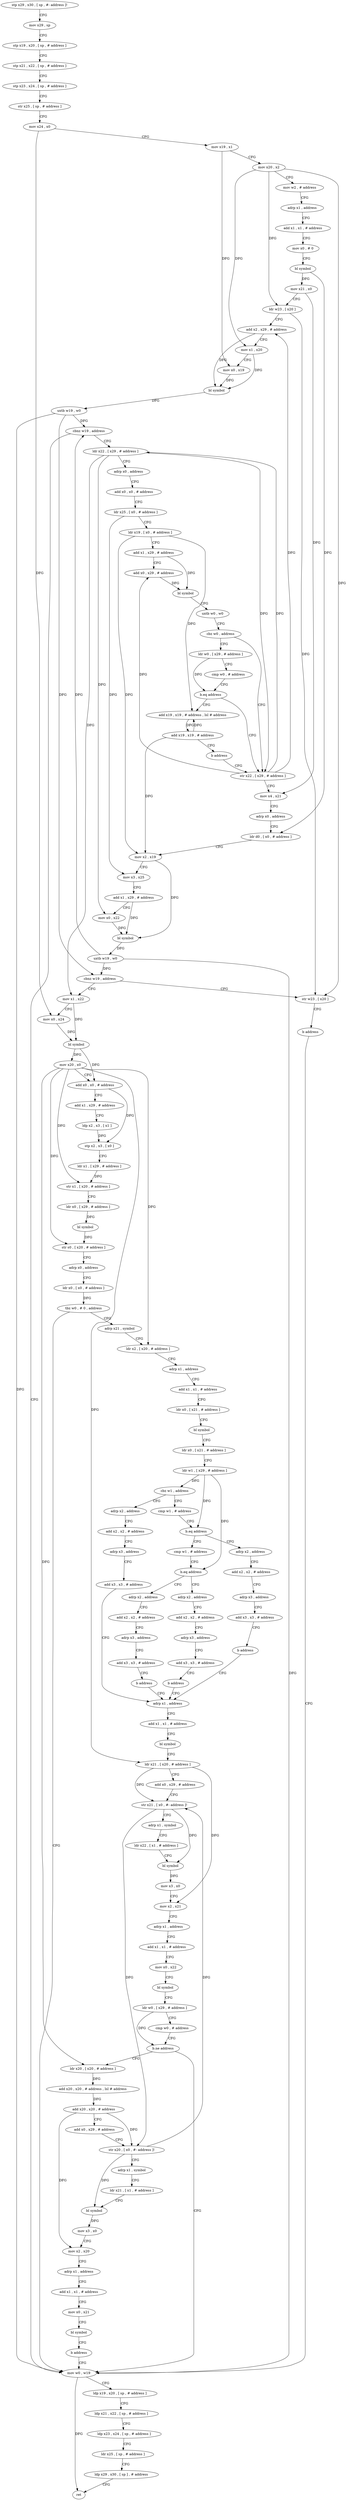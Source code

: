 digraph "func" {
"4255084" [label = "stp x29 , x30 , [ sp , #- address ]!" ]
"4255088" [label = "mov x29 , sp" ]
"4255092" [label = "stp x19 , x20 , [ sp , # address ]" ]
"4255096" [label = "stp x21 , x22 , [ sp , # address ]" ]
"4255100" [label = "stp x23 , x24 , [ sp , # address ]" ]
"4255104" [label = "str x25 , [ sp , # address ]" ]
"4255108" [label = "mov x24 , x0" ]
"4255112" [label = "mov x19 , x1" ]
"4255116" [label = "mov x20 , x2" ]
"4255120" [label = "mov w2 , # address" ]
"4255124" [label = "adrp x1 , address" ]
"4255128" [label = "add x1 , x1 , # address" ]
"4255132" [label = "mov x0 , # 0" ]
"4255136" [label = "bl symbol" ]
"4255140" [label = "mov x21 , x0" ]
"4255144" [label = "ldr w23 , [ x20 ]" ]
"4255148" [label = "add x2 , x29 , # address" ]
"4255152" [label = "mov x1 , x20" ]
"4255156" [label = "mov x0 , x19" ]
"4255160" [label = "bl symbol" ]
"4255164" [label = "uxtb w19 , w0" ]
"4255168" [label = "cbnz w19 , address" ]
"4255200" [label = "ldr x22 , [ x29 , # address ]" ]
"4255172" [label = "mov w0 , w19" ]
"4255204" [label = "adrp x0 , address" ]
"4255208" [label = "add x0 , x0 , # address" ]
"4255212" [label = "ldr x25 , [ x0 , # address ]" ]
"4255216" [label = "ldr x19 , [ x0 , # address ]" ]
"4255220" [label = "add x1 , x29 , # address" ]
"4255224" [label = "add x0 , x29 , # address" ]
"4255228" [label = "bl symbol" ]
"4255232" [label = "uxtb w0 , w0" ]
"4255236" [label = "cbz w0 , address" ]
"4255252" [label = "str x22 , [ x29 , # address ]" ]
"4255240" [label = "ldr w0 , [ x29 , # address ]" ]
"4255176" [label = "ldp x19 , x20 , [ sp , # address ]" ]
"4255180" [label = "ldp x21 , x22 , [ sp , # address ]" ]
"4255184" [label = "ldp x23 , x24 , [ sp , # address ]" ]
"4255188" [label = "ldr x25 , [ sp , # address ]" ]
"4255192" [label = "ldp x29 , x30 , [ sp ] , # address" ]
"4255196" [label = "ret" ]
"4255256" [label = "mov x4 , x21" ]
"4255260" [label = "adrp x0 , address" ]
"4255264" [label = "ldr d0 , [ x0 , # address ]" ]
"4255268" [label = "mov x2 , x19" ]
"4255272" [label = "mov x3 , x25" ]
"4255276" [label = "add x1 , x29 , # address" ]
"4255280" [label = "mov x0 , x22" ]
"4255284" [label = "bl symbol" ]
"4255288" [label = "uxtb w19 , w0" ]
"4255292" [label = "cbnz w19 , address" ]
"4255316" [label = "mov x1 , x22" ]
"4255296" [label = "str w23 , [ x20 ]" ]
"4255244" [label = "cmp w0 , # address" ]
"4255248" [label = "b.eq address" ]
"4255304" [label = "add x19 , x19 , # address , lsl # address" ]
"4255320" [label = "mov x0 , x24" ]
"4255324" [label = "bl symbol" ]
"4255328" [label = "mov x20 , x0" ]
"4255332" [label = "add x0 , x0 , # address" ]
"4255336" [label = "add x1 , x29 , # address" ]
"4255340" [label = "ldp x2 , x3 , [ x1 ]" ]
"4255344" [label = "stp x2 , x3 , [ x0 ]" ]
"4255348" [label = "ldr x1 , [ x29 , # address ]" ]
"4255352" [label = "str x1 , [ x20 , # address ]" ]
"4255356" [label = "ldr x0 , [ x29 , # address ]" ]
"4255360" [label = "bl symbol" ]
"4255364" [label = "str s0 , [ x20 , # address ]" ]
"4255368" [label = "adrp x0 , address" ]
"4255372" [label = "ldr x0 , [ x0 , # address ]" ]
"4255376" [label = "tbz w0 , # 0 , address" ]
"4255380" [label = "adrp x21 , symbol" ]
"4255300" [label = "b address" ]
"4255308" [label = "add x19 , x19 , # address" ]
"4255312" [label = "b address" ]
"4255384" [label = "ldr x2 , [ x20 , # address ]" ]
"4255388" [label = "adrp x1 , address" ]
"4255392" [label = "add x1 , x1 , # address" ]
"4255396" [label = "ldr x0 , [ x21 , # address ]" ]
"4255400" [label = "bl symbol" ]
"4255404" [label = "ldr x0 , [ x21 , # address ]" ]
"4255408" [label = "ldr w1 , [ x29 , # address ]" ]
"4255412" [label = "cbz w1 , address" ]
"4255472" [label = "adrp x2 , address" ]
"4255416" [label = "cmp w1 , # address" ]
"4255476" [label = "add x2 , x2 , # address" ]
"4255480" [label = "adrp x3 , address" ]
"4255484" [label = "add x3 , x3 , # address" ]
"4255488" [label = "adrp x1 , address" ]
"4255420" [label = "b.eq address" ]
"4255620" [label = "adrp x2 , address" ]
"4255424" [label = "cmp w1 , # address" ]
"4255560" [label = "ldr x20 , [ x20 , # address ]" ]
"4255564" [label = "add x20 , x20 , # address , lsl # address" ]
"4255568" [label = "add x20 , x20 , # address" ]
"4255572" [label = "add x0 , x29 , # address" ]
"4255576" [label = "str x20 , [ x0 , #- address ]!" ]
"4255580" [label = "adrp x1 , symbol" ]
"4255584" [label = "ldr x21 , [ x1 , # address ]" ]
"4255588" [label = "bl symbol" ]
"4255592" [label = "mov x3 , x0" ]
"4255596" [label = "mov x2 , x20" ]
"4255600" [label = "adrp x1 , address" ]
"4255604" [label = "add x1 , x1 , # address" ]
"4255608" [label = "mov x0 , x21" ]
"4255612" [label = "bl symbol" ]
"4255616" [label = "b address" ]
"4255624" [label = "add x2 , x2 , # address" ]
"4255628" [label = "adrp x3 , address" ]
"4255632" [label = "add x3 , x3 , # address" ]
"4255636" [label = "b address" ]
"4255428" [label = "b.eq address" ]
"4255452" [label = "adrp x2 , address" ]
"4255432" [label = "adrp x2 , address" ]
"4255492" [label = "add x1 , x1 , # address" ]
"4255496" [label = "bl symbol" ]
"4255500" [label = "ldr x21 , [ x20 , # address ]" ]
"4255504" [label = "add x0 , x29 , # address" ]
"4255508" [label = "str x21 , [ x0 , #- address ]!" ]
"4255512" [label = "adrp x1 , symbol" ]
"4255516" [label = "ldr x22 , [ x1 , # address ]" ]
"4255520" [label = "bl symbol" ]
"4255524" [label = "mov x3 , x0" ]
"4255528" [label = "mov x2 , x21" ]
"4255532" [label = "adrp x1 , address" ]
"4255536" [label = "add x1 , x1 , # address" ]
"4255540" [label = "mov x0 , x22" ]
"4255544" [label = "bl symbol" ]
"4255548" [label = "ldr w0 , [ x29 , # address ]" ]
"4255552" [label = "cmp w0 , # address" ]
"4255556" [label = "b.ne address" ]
"4255456" [label = "add x2 , x2 , # address" ]
"4255460" [label = "adrp x3 , address" ]
"4255464" [label = "add x3 , x3 , # address" ]
"4255468" [label = "b address" ]
"4255436" [label = "add x2 , x2 , # address" ]
"4255440" [label = "adrp x3 , address" ]
"4255444" [label = "add x3 , x3 , # address" ]
"4255448" [label = "b address" ]
"4255084" -> "4255088" [ label = "CFG" ]
"4255088" -> "4255092" [ label = "CFG" ]
"4255092" -> "4255096" [ label = "CFG" ]
"4255096" -> "4255100" [ label = "CFG" ]
"4255100" -> "4255104" [ label = "CFG" ]
"4255104" -> "4255108" [ label = "CFG" ]
"4255108" -> "4255112" [ label = "CFG" ]
"4255108" -> "4255320" [ label = "DFG" ]
"4255112" -> "4255116" [ label = "CFG" ]
"4255112" -> "4255156" [ label = "DFG" ]
"4255116" -> "4255120" [ label = "CFG" ]
"4255116" -> "4255144" [ label = "DFG" ]
"4255116" -> "4255152" [ label = "DFG" ]
"4255116" -> "4255296" [ label = "DFG" ]
"4255120" -> "4255124" [ label = "CFG" ]
"4255124" -> "4255128" [ label = "CFG" ]
"4255128" -> "4255132" [ label = "CFG" ]
"4255132" -> "4255136" [ label = "CFG" ]
"4255136" -> "4255140" [ label = "DFG" ]
"4255136" -> "4255264" [ label = "DFG" ]
"4255140" -> "4255144" [ label = "CFG" ]
"4255140" -> "4255256" [ label = "DFG" ]
"4255144" -> "4255148" [ label = "CFG" ]
"4255144" -> "4255296" [ label = "DFG" ]
"4255148" -> "4255152" [ label = "CFG" ]
"4255148" -> "4255160" [ label = "DFG" ]
"4255152" -> "4255156" [ label = "CFG" ]
"4255152" -> "4255160" [ label = "DFG" ]
"4255156" -> "4255160" [ label = "DFG" ]
"4255160" -> "4255164" [ label = "DFG" ]
"4255164" -> "4255168" [ label = "DFG" ]
"4255164" -> "4255172" [ label = "DFG" ]
"4255164" -> "4255292" [ label = "DFG" ]
"4255168" -> "4255200" [ label = "CFG" ]
"4255168" -> "4255172" [ label = "CFG" ]
"4255200" -> "4255204" [ label = "CFG" ]
"4255200" -> "4255252" [ label = "DFG" ]
"4255200" -> "4255280" [ label = "DFG" ]
"4255200" -> "4255316" [ label = "DFG" ]
"4255172" -> "4255176" [ label = "CFG" ]
"4255172" -> "4255196" [ label = "DFG" ]
"4255204" -> "4255208" [ label = "CFG" ]
"4255208" -> "4255212" [ label = "CFG" ]
"4255212" -> "4255216" [ label = "CFG" ]
"4255212" -> "4255272" [ label = "DFG" ]
"4255216" -> "4255220" [ label = "CFG" ]
"4255216" -> "4255268" [ label = "DFG" ]
"4255216" -> "4255304" [ label = "DFG" ]
"4255220" -> "4255224" [ label = "CFG" ]
"4255220" -> "4255228" [ label = "DFG" ]
"4255224" -> "4255228" [ label = "DFG" ]
"4255228" -> "4255232" [ label = "CFG" ]
"4255232" -> "4255236" [ label = "CFG" ]
"4255236" -> "4255252" [ label = "CFG" ]
"4255236" -> "4255240" [ label = "CFG" ]
"4255252" -> "4255256" [ label = "CFG" ]
"4255252" -> "4255148" [ label = "DFG" ]
"4255252" -> "4255200" [ label = "DFG" ]
"4255252" -> "4255224" [ label = "DFG" ]
"4255240" -> "4255244" [ label = "CFG" ]
"4255240" -> "4255248" [ label = "DFG" ]
"4255176" -> "4255180" [ label = "CFG" ]
"4255180" -> "4255184" [ label = "CFG" ]
"4255184" -> "4255188" [ label = "CFG" ]
"4255188" -> "4255192" [ label = "CFG" ]
"4255192" -> "4255196" [ label = "CFG" ]
"4255256" -> "4255260" [ label = "CFG" ]
"4255260" -> "4255264" [ label = "CFG" ]
"4255264" -> "4255268" [ label = "CFG" ]
"4255268" -> "4255272" [ label = "CFG" ]
"4255268" -> "4255284" [ label = "DFG" ]
"4255272" -> "4255276" [ label = "CFG" ]
"4255276" -> "4255280" [ label = "CFG" ]
"4255276" -> "4255284" [ label = "DFG" ]
"4255280" -> "4255284" [ label = "DFG" ]
"4255284" -> "4255288" [ label = "DFG" ]
"4255288" -> "4255292" [ label = "DFG" ]
"4255288" -> "4255168" [ label = "DFG" ]
"4255288" -> "4255172" [ label = "DFG" ]
"4255292" -> "4255316" [ label = "CFG" ]
"4255292" -> "4255296" [ label = "CFG" ]
"4255316" -> "4255320" [ label = "CFG" ]
"4255316" -> "4255324" [ label = "DFG" ]
"4255296" -> "4255300" [ label = "CFG" ]
"4255244" -> "4255248" [ label = "CFG" ]
"4255248" -> "4255304" [ label = "CFG" ]
"4255248" -> "4255252" [ label = "CFG" ]
"4255304" -> "4255308" [ label = "DFG" ]
"4255320" -> "4255324" [ label = "DFG" ]
"4255324" -> "4255328" [ label = "DFG" ]
"4255324" -> "4255332" [ label = "DFG" ]
"4255328" -> "4255332" [ label = "CFG" ]
"4255328" -> "4255352" [ label = "DFG" ]
"4255328" -> "4255364" [ label = "DFG" ]
"4255328" -> "4255384" [ label = "DFG" ]
"4255328" -> "4255500" [ label = "DFG" ]
"4255328" -> "4255560" [ label = "DFG" ]
"4255332" -> "4255336" [ label = "CFG" ]
"4255332" -> "4255344" [ label = "DFG" ]
"4255336" -> "4255340" [ label = "CFG" ]
"4255340" -> "4255344" [ label = "DFG" ]
"4255344" -> "4255348" [ label = "CFG" ]
"4255348" -> "4255352" [ label = "DFG" ]
"4255352" -> "4255356" [ label = "CFG" ]
"4255356" -> "4255360" [ label = "DFG" ]
"4255360" -> "4255364" [ label = "DFG" ]
"4255364" -> "4255368" [ label = "CFG" ]
"4255368" -> "4255372" [ label = "CFG" ]
"4255372" -> "4255376" [ label = "DFG" ]
"4255376" -> "4255172" [ label = "CFG" ]
"4255376" -> "4255380" [ label = "CFG" ]
"4255380" -> "4255384" [ label = "CFG" ]
"4255300" -> "4255172" [ label = "CFG" ]
"4255308" -> "4255312" [ label = "CFG" ]
"4255308" -> "4255268" [ label = "DFG" ]
"4255308" -> "4255304" [ label = "DFG" ]
"4255312" -> "4255252" [ label = "CFG" ]
"4255384" -> "4255388" [ label = "CFG" ]
"4255388" -> "4255392" [ label = "CFG" ]
"4255392" -> "4255396" [ label = "CFG" ]
"4255396" -> "4255400" [ label = "CFG" ]
"4255400" -> "4255404" [ label = "CFG" ]
"4255404" -> "4255408" [ label = "CFG" ]
"4255408" -> "4255412" [ label = "DFG" ]
"4255408" -> "4255420" [ label = "DFG" ]
"4255408" -> "4255428" [ label = "DFG" ]
"4255412" -> "4255472" [ label = "CFG" ]
"4255412" -> "4255416" [ label = "CFG" ]
"4255472" -> "4255476" [ label = "CFG" ]
"4255416" -> "4255420" [ label = "CFG" ]
"4255476" -> "4255480" [ label = "CFG" ]
"4255480" -> "4255484" [ label = "CFG" ]
"4255484" -> "4255488" [ label = "CFG" ]
"4255488" -> "4255492" [ label = "CFG" ]
"4255420" -> "4255620" [ label = "CFG" ]
"4255420" -> "4255424" [ label = "CFG" ]
"4255620" -> "4255624" [ label = "CFG" ]
"4255424" -> "4255428" [ label = "CFG" ]
"4255560" -> "4255564" [ label = "DFG" ]
"4255564" -> "4255568" [ label = "DFG" ]
"4255568" -> "4255572" [ label = "CFG" ]
"4255568" -> "4255576" [ label = "DFG" ]
"4255568" -> "4255596" [ label = "DFG" ]
"4255572" -> "4255576" [ label = "CFG" ]
"4255576" -> "4255580" [ label = "CFG" ]
"4255576" -> "4255508" [ label = "DFG" ]
"4255576" -> "4255588" [ label = "DFG" ]
"4255580" -> "4255584" [ label = "CFG" ]
"4255584" -> "4255588" [ label = "CFG" ]
"4255588" -> "4255592" [ label = "DFG" ]
"4255592" -> "4255596" [ label = "CFG" ]
"4255596" -> "4255600" [ label = "CFG" ]
"4255600" -> "4255604" [ label = "CFG" ]
"4255604" -> "4255608" [ label = "CFG" ]
"4255608" -> "4255612" [ label = "CFG" ]
"4255612" -> "4255616" [ label = "CFG" ]
"4255616" -> "4255172" [ label = "CFG" ]
"4255624" -> "4255628" [ label = "CFG" ]
"4255628" -> "4255632" [ label = "CFG" ]
"4255632" -> "4255636" [ label = "CFG" ]
"4255636" -> "4255488" [ label = "CFG" ]
"4255428" -> "4255452" [ label = "CFG" ]
"4255428" -> "4255432" [ label = "CFG" ]
"4255452" -> "4255456" [ label = "CFG" ]
"4255432" -> "4255436" [ label = "CFG" ]
"4255492" -> "4255496" [ label = "CFG" ]
"4255496" -> "4255500" [ label = "CFG" ]
"4255500" -> "4255504" [ label = "CFG" ]
"4255500" -> "4255508" [ label = "DFG" ]
"4255500" -> "4255528" [ label = "DFG" ]
"4255504" -> "4255508" [ label = "CFG" ]
"4255508" -> "4255512" [ label = "CFG" ]
"4255508" -> "4255520" [ label = "DFG" ]
"4255508" -> "4255576" [ label = "DFG" ]
"4255512" -> "4255516" [ label = "CFG" ]
"4255516" -> "4255520" [ label = "CFG" ]
"4255520" -> "4255524" [ label = "DFG" ]
"4255524" -> "4255528" [ label = "CFG" ]
"4255528" -> "4255532" [ label = "CFG" ]
"4255532" -> "4255536" [ label = "CFG" ]
"4255536" -> "4255540" [ label = "CFG" ]
"4255540" -> "4255544" [ label = "CFG" ]
"4255544" -> "4255548" [ label = "CFG" ]
"4255548" -> "4255552" [ label = "CFG" ]
"4255548" -> "4255556" [ label = "DFG" ]
"4255552" -> "4255556" [ label = "CFG" ]
"4255556" -> "4255172" [ label = "CFG" ]
"4255556" -> "4255560" [ label = "CFG" ]
"4255456" -> "4255460" [ label = "CFG" ]
"4255460" -> "4255464" [ label = "CFG" ]
"4255464" -> "4255468" [ label = "CFG" ]
"4255468" -> "4255488" [ label = "CFG" ]
"4255436" -> "4255440" [ label = "CFG" ]
"4255440" -> "4255444" [ label = "CFG" ]
"4255444" -> "4255448" [ label = "CFG" ]
"4255448" -> "4255488" [ label = "CFG" ]
}
